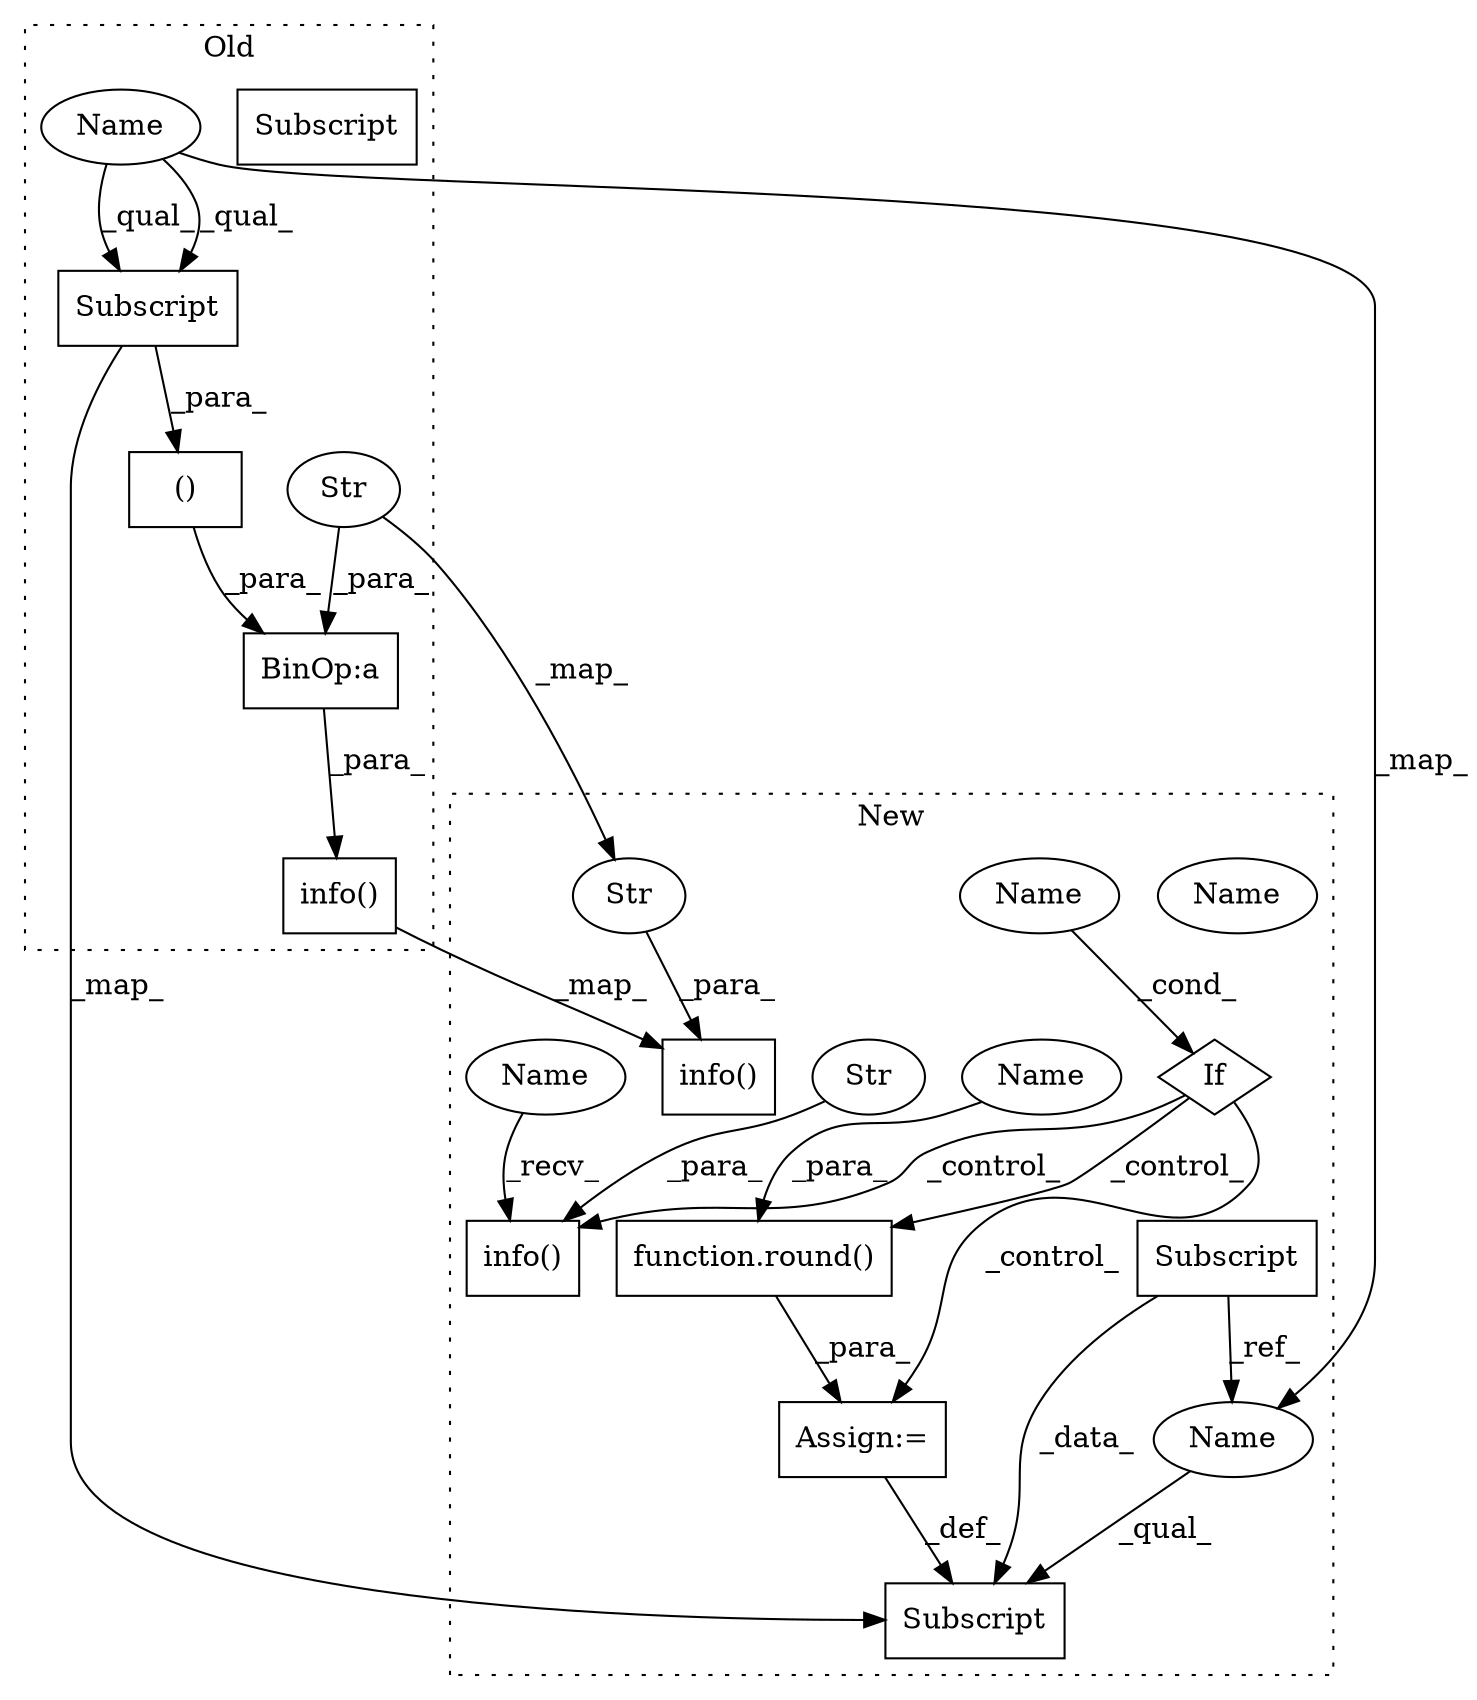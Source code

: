 digraph G {
subgraph cluster0 {
1 [label="()" a="54" s="3185" l="4" shape="box"];
4 [label="BinOp:a" a="82" s="3166" l="3" shape="box"];
8 [label="info()" a="75" s="3114,3190" l="12,1" shape="box"];
10 [label="Str" a="66" s="3126" l="40" shape="ellipse"];
12 [label="Subscript" a="63" s="3170,0" l="15,0" shape="box"];
17 [label="Name" a="87" s="3170" l="9" shape="ellipse"];
18 [label="Subscript" a="63" s="3170,0" l="15,0" shape="box"];
label = "Old";
style="dotted";
}
subgraph cluster1 {
2 [label="info()" a="75" s="3288,3355" l="12,1" shape="box"];
3 [label="If" a="96" s="3264,3274" l="3,14" shape="diamond"];
5 [label="Str" a="66" s="3300" l="55" shape="ellipse"];
6 [label="Name" a="87" s="3267" l="7" shape="ellipse"];
7 [label="info()" a="75" s="3128,3198" l="12,1" shape="box"];
9 [label="Str" a="66" s="3140" l="58" shape="ellipse"];
11 [label="function.round()" a="75" s="3392,3405" l="6,1" shape="box"];
13 [label="Subscript" a="63" s="3369,0" l="20,0" shape="box"];
14 [label="Assign:=" a="68" s="3389" l="3" shape="box"];
15 [label="Subscript" a="63" s="3015,0" l="15,0" shape="box"];
16 [label="Name" a="87" s="3369" l="9" shape="ellipse"];
19 [label="Name" a="87" s="3398" l="7" shape="ellipse"];
20 [label="Name" a="87" s="3267" l="7" shape="ellipse"];
21 [label="Name" a="87" s="3288" l="6" shape="ellipse"];
label = "New";
style="dotted";
}
1 -> 4 [label="_para_"];
3 -> 2 [label="_control_"];
3 -> 11 [label="_control_"];
3 -> 14 [label="_control_"];
4 -> 8 [label="_para_"];
5 -> 2 [label="_para_"];
8 -> 7 [label="_map_"];
9 -> 7 [label="_para_"];
10 -> 4 [label="_para_"];
10 -> 9 [label="_map_"];
11 -> 14 [label="_para_"];
14 -> 13 [label="_def_"];
15 -> 13 [label="_data_"];
15 -> 16 [label="_ref_"];
16 -> 13 [label="_qual_"];
17 -> 18 [label="_qual_"];
17 -> 18 [label="_qual_"];
17 -> 16 [label="_map_"];
18 -> 13 [label="_map_"];
18 -> 1 [label="_para_"];
19 -> 11 [label="_para_"];
20 -> 3 [label="_cond_"];
21 -> 2 [label="_recv_"];
}
